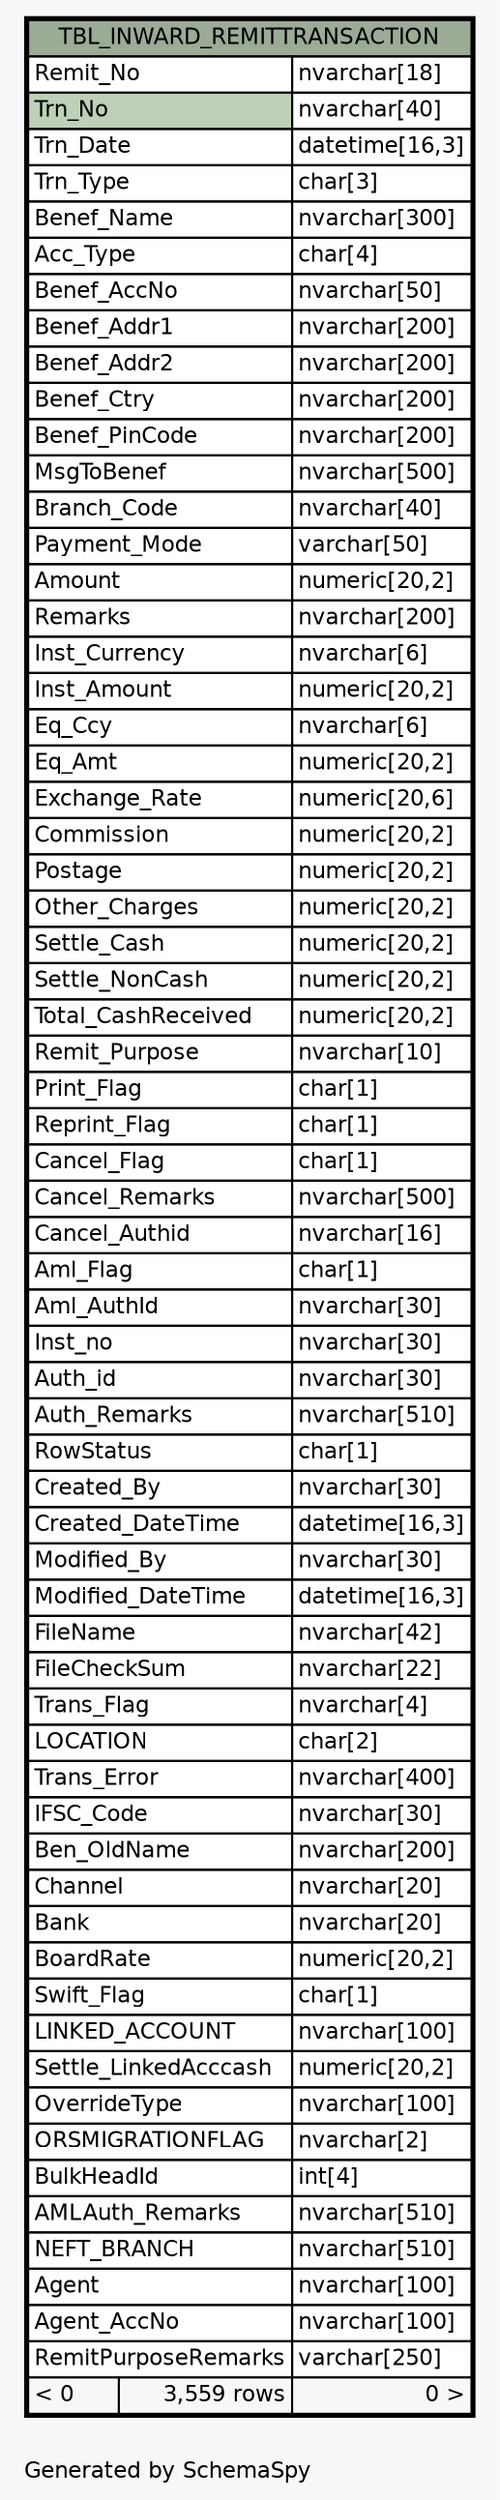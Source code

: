 // dot 2.38.0 on Windows 10 10.0
// SchemaSpy rev 590
digraph "oneDegreeRelationshipsDiagram" {
  graph [
    rankdir="RL"
    bgcolor="#f7f7f7"
    label="\nGenerated by SchemaSpy"
    labeljust="l"
    nodesep="0.18"
    ranksep="0.46"
    fontname="Helvetica"
    fontsize="11"
  ];
  node [
    fontname="Helvetica"
    fontsize="11"
    shape="plaintext"
  ];
  edge [
    arrowsize="0.8"
  ];
  "TBL_INWARD_REMITTRANSACTION" [
    label=<
    <TABLE BORDER="2" CELLBORDER="1" CELLSPACING="0" BGCOLOR="#ffffff">
      <TR><TD COLSPAN="3" BGCOLOR="#9bab96" ALIGN="CENTER">TBL_INWARD_REMITTRANSACTION</TD></TR>
      <TR><TD PORT="Remit_No" COLSPAN="2" ALIGN="LEFT">Remit_No</TD><TD PORT="Remit_No.type" ALIGN="LEFT">nvarchar[18]</TD></TR>
      <TR><TD PORT="Trn_No" COLSPAN="2" BGCOLOR="#bed1b8" ALIGN="LEFT">Trn_No</TD><TD PORT="Trn_No.type" ALIGN="LEFT">nvarchar[40]</TD></TR>
      <TR><TD PORT="Trn_Date" COLSPAN="2" ALIGN="LEFT">Trn_Date</TD><TD PORT="Trn_Date.type" ALIGN="LEFT">datetime[16,3]</TD></TR>
      <TR><TD PORT="Trn_Type" COLSPAN="2" ALIGN="LEFT">Trn_Type</TD><TD PORT="Trn_Type.type" ALIGN="LEFT">char[3]</TD></TR>
      <TR><TD PORT="Benef_Name" COLSPAN="2" ALIGN="LEFT">Benef_Name</TD><TD PORT="Benef_Name.type" ALIGN="LEFT">nvarchar[300]</TD></TR>
      <TR><TD PORT="Acc_Type" COLSPAN="2" ALIGN="LEFT">Acc_Type</TD><TD PORT="Acc_Type.type" ALIGN="LEFT">char[4]</TD></TR>
      <TR><TD PORT="Benef_AccNo" COLSPAN="2" ALIGN="LEFT">Benef_AccNo</TD><TD PORT="Benef_AccNo.type" ALIGN="LEFT">nvarchar[50]</TD></TR>
      <TR><TD PORT="Benef_Addr1" COLSPAN="2" ALIGN="LEFT">Benef_Addr1</TD><TD PORT="Benef_Addr1.type" ALIGN="LEFT">nvarchar[200]</TD></TR>
      <TR><TD PORT="Benef_Addr2" COLSPAN="2" ALIGN="LEFT">Benef_Addr2</TD><TD PORT="Benef_Addr2.type" ALIGN="LEFT">nvarchar[200]</TD></TR>
      <TR><TD PORT="Benef_Ctry" COLSPAN="2" ALIGN="LEFT">Benef_Ctry</TD><TD PORT="Benef_Ctry.type" ALIGN="LEFT">nvarchar[200]</TD></TR>
      <TR><TD PORT="Benef_PinCode" COLSPAN="2" ALIGN="LEFT">Benef_PinCode</TD><TD PORT="Benef_PinCode.type" ALIGN="LEFT">nvarchar[200]</TD></TR>
      <TR><TD PORT="MsgToBenef" COLSPAN="2" ALIGN="LEFT">MsgToBenef</TD><TD PORT="MsgToBenef.type" ALIGN="LEFT">nvarchar[500]</TD></TR>
      <TR><TD PORT="Branch_Code" COLSPAN="2" ALIGN="LEFT">Branch_Code</TD><TD PORT="Branch_Code.type" ALIGN="LEFT">nvarchar[40]</TD></TR>
      <TR><TD PORT="Payment_Mode" COLSPAN="2" ALIGN="LEFT">Payment_Mode</TD><TD PORT="Payment_Mode.type" ALIGN="LEFT">varchar[50]</TD></TR>
      <TR><TD PORT="Amount" COLSPAN="2" ALIGN="LEFT">Amount</TD><TD PORT="Amount.type" ALIGN="LEFT">numeric[20,2]</TD></TR>
      <TR><TD PORT="Remarks" COLSPAN="2" ALIGN="LEFT">Remarks</TD><TD PORT="Remarks.type" ALIGN="LEFT">nvarchar[200]</TD></TR>
      <TR><TD PORT="Inst_Currency" COLSPAN="2" ALIGN="LEFT">Inst_Currency</TD><TD PORT="Inst_Currency.type" ALIGN="LEFT">nvarchar[6]</TD></TR>
      <TR><TD PORT="Inst_Amount" COLSPAN="2" ALIGN="LEFT">Inst_Amount</TD><TD PORT="Inst_Amount.type" ALIGN="LEFT">numeric[20,2]</TD></TR>
      <TR><TD PORT="Eq_Ccy" COLSPAN="2" ALIGN="LEFT">Eq_Ccy</TD><TD PORT="Eq_Ccy.type" ALIGN="LEFT">nvarchar[6]</TD></TR>
      <TR><TD PORT="Eq_Amt" COLSPAN="2" ALIGN="LEFT">Eq_Amt</TD><TD PORT="Eq_Amt.type" ALIGN="LEFT">numeric[20,2]</TD></TR>
      <TR><TD PORT="Exchange_Rate" COLSPAN="2" ALIGN="LEFT">Exchange_Rate</TD><TD PORT="Exchange_Rate.type" ALIGN="LEFT">numeric[20,6]</TD></TR>
      <TR><TD PORT="Commission" COLSPAN="2" ALIGN="LEFT">Commission</TD><TD PORT="Commission.type" ALIGN="LEFT">numeric[20,2]</TD></TR>
      <TR><TD PORT="Postage" COLSPAN="2" ALIGN="LEFT">Postage</TD><TD PORT="Postage.type" ALIGN="LEFT">numeric[20,2]</TD></TR>
      <TR><TD PORT="Other_Charges" COLSPAN="2" ALIGN="LEFT">Other_Charges</TD><TD PORT="Other_Charges.type" ALIGN="LEFT">numeric[20,2]</TD></TR>
      <TR><TD PORT="Settle_Cash" COLSPAN="2" ALIGN="LEFT">Settle_Cash</TD><TD PORT="Settle_Cash.type" ALIGN="LEFT">numeric[20,2]</TD></TR>
      <TR><TD PORT="Settle_NonCash" COLSPAN="2" ALIGN="LEFT">Settle_NonCash</TD><TD PORT="Settle_NonCash.type" ALIGN="LEFT">numeric[20,2]</TD></TR>
      <TR><TD PORT="Total_CashReceived" COLSPAN="2" ALIGN="LEFT">Total_CashReceived</TD><TD PORT="Total_CashReceived.type" ALIGN="LEFT">numeric[20,2]</TD></TR>
      <TR><TD PORT="Remit_Purpose" COLSPAN="2" ALIGN="LEFT">Remit_Purpose</TD><TD PORT="Remit_Purpose.type" ALIGN="LEFT">nvarchar[10]</TD></TR>
      <TR><TD PORT="Print_Flag" COLSPAN="2" ALIGN="LEFT">Print_Flag</TD><TD PORT="Print_Flag.type" ALIGN="LEFT">char[1]</TD></TR>
      <TR><TD PORT="Reprint_Flag" COLSPAN="2" ALIGN="LEFT">Reprint_Flag</TD><TD PORT="Reprint_Flag.type" ALIGN="LEFT">char[1]</TD></TR>
      <TR><TD PORT="Cancel_Flag" COLSPAN="2" ALIGN="LEFT">Cancel_Flag</TD><TD PORT="Cancel_Flag.type" ALIGN="LEFT">char[1]</TD></TR>
      <TR><TD PORT="Cancel_Remarks" COLSPAN="2" ALIGN="LEFT">Cancel_Remarks</TD><TD PORT="Cancel_Remarks.type" ALIGN="LEFT">nvarchar[500]</TD></TR>
      <TR><TD PORT="Cancel_Authid" COLSPAN="2" ALIGN="LEFT">Cancel_Authid</TD><TD PORT="Cancel_Authid.type" ALIGN="LEFT">nvarchar[16]</TD></TR>
      <TR><TD PORT="Aml_Flag" COLSPAN="2" ALIGN="LEFT">Aml_Flag</TD><TD PORT="Aml_Flag.type" ALIGN="LEFT">char[1]</TD></TR>
      <TR><TD PORT="Aml_AuthId" COLSPAN="2" ALIGN="LEFT">Aml_AuthId</TD><TD PORT="Aml_AuthId.type" ALIGN="LEFT">nvarchar[30]</TD></TR>
      <TR><TD PORT="Inst_no" COLSPAN="2" ALIGN="LEFT">Inst_no</TD><TD PORT="Inst_no.type" ALIGN="LEFT">nvarchar[30]</TD></TR>
      <TR><TD PORT="Auth_id" COLSPAN="2" ALIGN="LEFT">Auth_id</TD><TD PORT="Auth_id.type" ALIGN="LEFT">nvarchar[30]</TD></TR>
      <TR><TD PORT="Auth_Remarks" COLSPAN="2" ALIGN="LEFT">Auth_Remarks</TD><TD PORT="Auth_Remarks.type" ALIGN="LEFT">nvarchar[510]</TD></TR>
      <TR><TD PORT="RowStatus" COLSPAN="2" ALIGN="LEFT">RowStatus</TD><TD PORT="RowStatus.type" ALIGN="LEFT">char[1]</TD></TR>
      <TR><TD PORT="Created_By" COLSPAN="2" ALIGN="LEFT">Created_By</TD><TD PORT="Created_By.type" ALIGN="LEFT">nvarchar[30]</TD></TR>
      <TR><TD PORT="Created_DateTime" COLSPAN="2" ALIGN="LEFT">Created_DateTime</TD><TD PORT="Created_DateTime.type" ALIGN="LEFT">datetime[16,3]</TD></TR>
      <TR><TD PORT="Modified_By" COLSPAN="2" ALIGN="LEFT">Modified_By</TD><TD PORT="Modified_By.type" ALIGN="LEFT">nvarchar[30]</TD></TR>
      <TR><TD PORT="Modified_DateTime" COLSPAN="2" ALIGN="LEFT">Modified_DateTime</TD><TD PORT="Modified_DateTime.type" ALIGN="LEFT">datetime[16,3]</TD></TR>
      <TR><TD PORT="FileName" COLSPAN="2" ALIGN="LEFT">FileName</TD><TD PORT="FileName.type" ALIGN="LEFT">nvarchar[42]</TD></TR>
      <TR><TD PORT="FileCheckSum" COLSPAN="2" ALIGN="LEFT">FileCheckSum</TD><TD PORT="FileCheckSum.type" ALIGN="LEFT">nvarchar[22]</TD></TR>
      <TR><TD PORT="Trans_Flag" COLSPAN="2" ALIGN="LEFT">Trans_Flag</TD><TD PORT="Trans_Flag.type" ALIGN="LEFT">nvarchar[4]</TD></TR>
      <TR><TD PORT="LOCATION" COLSPAN="2" ALIGN="LEFT">LOCATION</TD><TD PORT="LOCATION.type" ALIGN="LEFT">char[2]</TD></TR>
      <TR><TD PORT="Trans_Error" COLSPAN="2" ALIGN="LEFT">Trans_Error</TD><TD PORT="Trans_Error.type" ALIGN="LEFT">nvarchar[400]</TD></TR>
      <TR><TD PORT="IFSC_Code" COLSPAN="2" ALIGN="LEFT">IFSC_Code</TD><TD PORT="IFSC_Code.type" ALIGN="LEFT">nvarchar[30]</TD></TR>
      <TR><TD PORT="Ben_OldName" COLSPAN="2" ALIGN="LEFT">Ben_OldName</TD><TD PORT="Ben_OldName.type" ALIGN="LEFT">nvarchar[200]</TD></TR>
      <TR><TD PORT="Channel" COLSPAN="2" ALIGN="LEFT">Channel</TD><TD PORT="Channel.type" ALIGN="LEFT">nvarchar[20]</TD></TR>
      <TR><TD PORT="Bank" COLSPAN="2" ALIGN="LEFT">Bank</TD><TD PORT="Bank.type" ALIGN="LEFT">nvarchar[20]</TD></TR>
      <TR><TD PORT="BoardRate" COLSPAN="2" ALIGN="LEFT">BoardRate</TD><TD PORT="BoardRate.type" ALIGN="LEFT">numeric[20,2]</TD></TR>
      <TR><TD PORT="Swift_Flag" COLSPAN="2" ALIGN="LEFT">Swift_Flag</TD><TD PORT="Swift_Flag.type" ALIGN="LEFT">char[1]</TD></TR>
      <TR><TD PORT="LINKED_ACCOUNT" COLSPAN="2" ALIGN="LEFT">LINKED_ACCOUNT</TD><TD PORT="LINKED_ACCOUNT.type" ALIGN="LEFT">nvarchar[100]</TD></TR>
      <TR><TD PORT="Settle_LinkedAcccash" COLSPAN="2" ALIGN="LEFT">Settle_LinkedAcccash</TD><TD PORT="Settle_LinkedAcccash.type" ALIGN="LEFT">numeric[20,2]</TD></TR>
      <TR><TD PORT="OverrideType" COLSPAN="2" ALIGN="LEFT">OverrideType</TD><TD PORT="OverrideType.type" ALIGN="LEFT">nvarchar[100]</TD></TR>
      <TR><TD PORT="ORSMIGRATIONFLAG" COLSPAN="2" ALIGN="LEFT">ORSMIGRATIONFLAG</TD><TD PORT="ORSMIGRATIONFLAG.type" ALIGN="LEFT">nvarchar[2]</TD></TR>
      <TR><TD PORT="BulkHeadId" COLSPAN="2" ALIGN="LEFT">BulkHeadId</TD><TD PORT="BulkHeadId.type" ALIGN="LEFT">int[4]</TD></TR>
      <TR><TD PORT="AMLAuth_Remarks" COLSPAN="2" ALIGN="LEFT">AMLAuth_Remarks</TD><TD PORT="AMLAuth_Remarks.type" ALIGN="LEFT">nvarchar[510]</TD></TR>
      <TR><TD PORT="NEFT_BRANCH" COLSPAN="2" ALIGN="LEFT">NEFT_BRANCH</TD><TD PORT="NEFT_BRANCH.type" ALIGN="LEFT">nvarchar[510]</TD></TR>
      <TR><TD PORT="Agent" COLSPAN="2" ALIGN="LEFT">Agent</TD><TD PORT="Agent.type" ALIGN="LEFT">nvarchar[100]</TD></TR>
      <TR><TD PORT="Agent_AccNo" COLSPAN="2" ALIGN="LEFT">Agent_AccNo</TD><TD PORT="Agent_AccNo.type" ALIGN="LEFT">nvarchar[100]</TD></TR>
      <TR><TD PORT="RemitPurposeRemarks" COLSPAN="2" ALIGN="LEFT">RemitPurposeRemarks</TD><TD PORT="RemitPurposeRemarks.type" ALIGN="LEFT">varchar[250]</TD></TR>
      <TR><TD ALIGN="LEFT" BGCOLOR="#f7f7f7">&lt; 0</TD><TD ALIGN="RIGHT" BGCOLOR="#f7f7f7">3,559 rows</TD><TD ALIGN="RIGHT" BGCOLOR="#f7f7f7">0 &gt;</TD></TR>
    </TABLE>>
    URL="TBL_INWARD_REMITTRANSACTION.html"
    tooltip="TBL_INWARD_REMITTRANSACTION"
  ];
}
